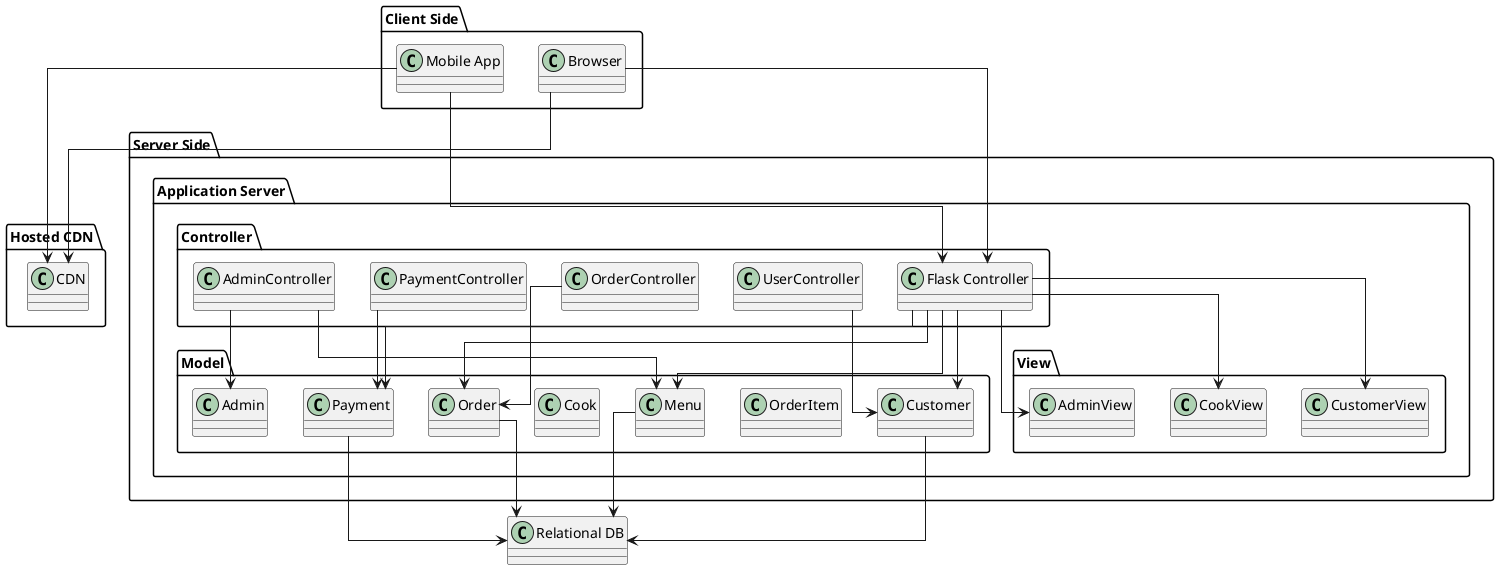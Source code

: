 @startuml comps
!define RECTANGLE class

skinparam componentStyle uml2
skinparam linetype ortho

package "Client Side" {
    RECTANGLE Browser
    RECTANGLE "Mobile App"
}

package "Hosted CDN" {
    RECTANGLE CDN
}

package "Server Side" {
    package "Application Server" {
        package "Controller" {
            RECTANGLE "Flask Controller"
            RECTANGLE OrderController
            RECTANGLE PaymentController
            RECTANGLE UserController
            RECTANGLE AdminController
        }

        package "Model" {
            RECTANGLE Order
            RECTANGLE OrderItem
            RECTANGLE Customer
            RECTANGLE Cook
            RECTANGLE Admin
            RECTANGLE Menu
            RECTANGLE Payment
        }

        package "View" {
            RECTANGLE CustomerView
            RECTANGLE CookView
            RECTANGLE AdminView
        }
    }


}

Browser --> CDN
"Mobile App" --> CDN
Browser --> "Flask Controller"
"Mobile App" --> "Flask Controller"
"Flask Controller" --> CustomerView
"Flask Controller" --> CookView
"Flask Controller" --> AdminView
"Flask Controller" --> Order
"Flask Controller" --> Customer
"Flask Controller" --> Menu
"Flask Controller" --> Payment
Order --> "Relational DB"
Customer --> "Relational DB"
Menu --> "Relational DB"
Payment --> "Relational DB"
OrderController --> Order
PaymentController --> Payment
UserController --> Customer
AdminController --> Admin
AdminController --> Menu

@enduml